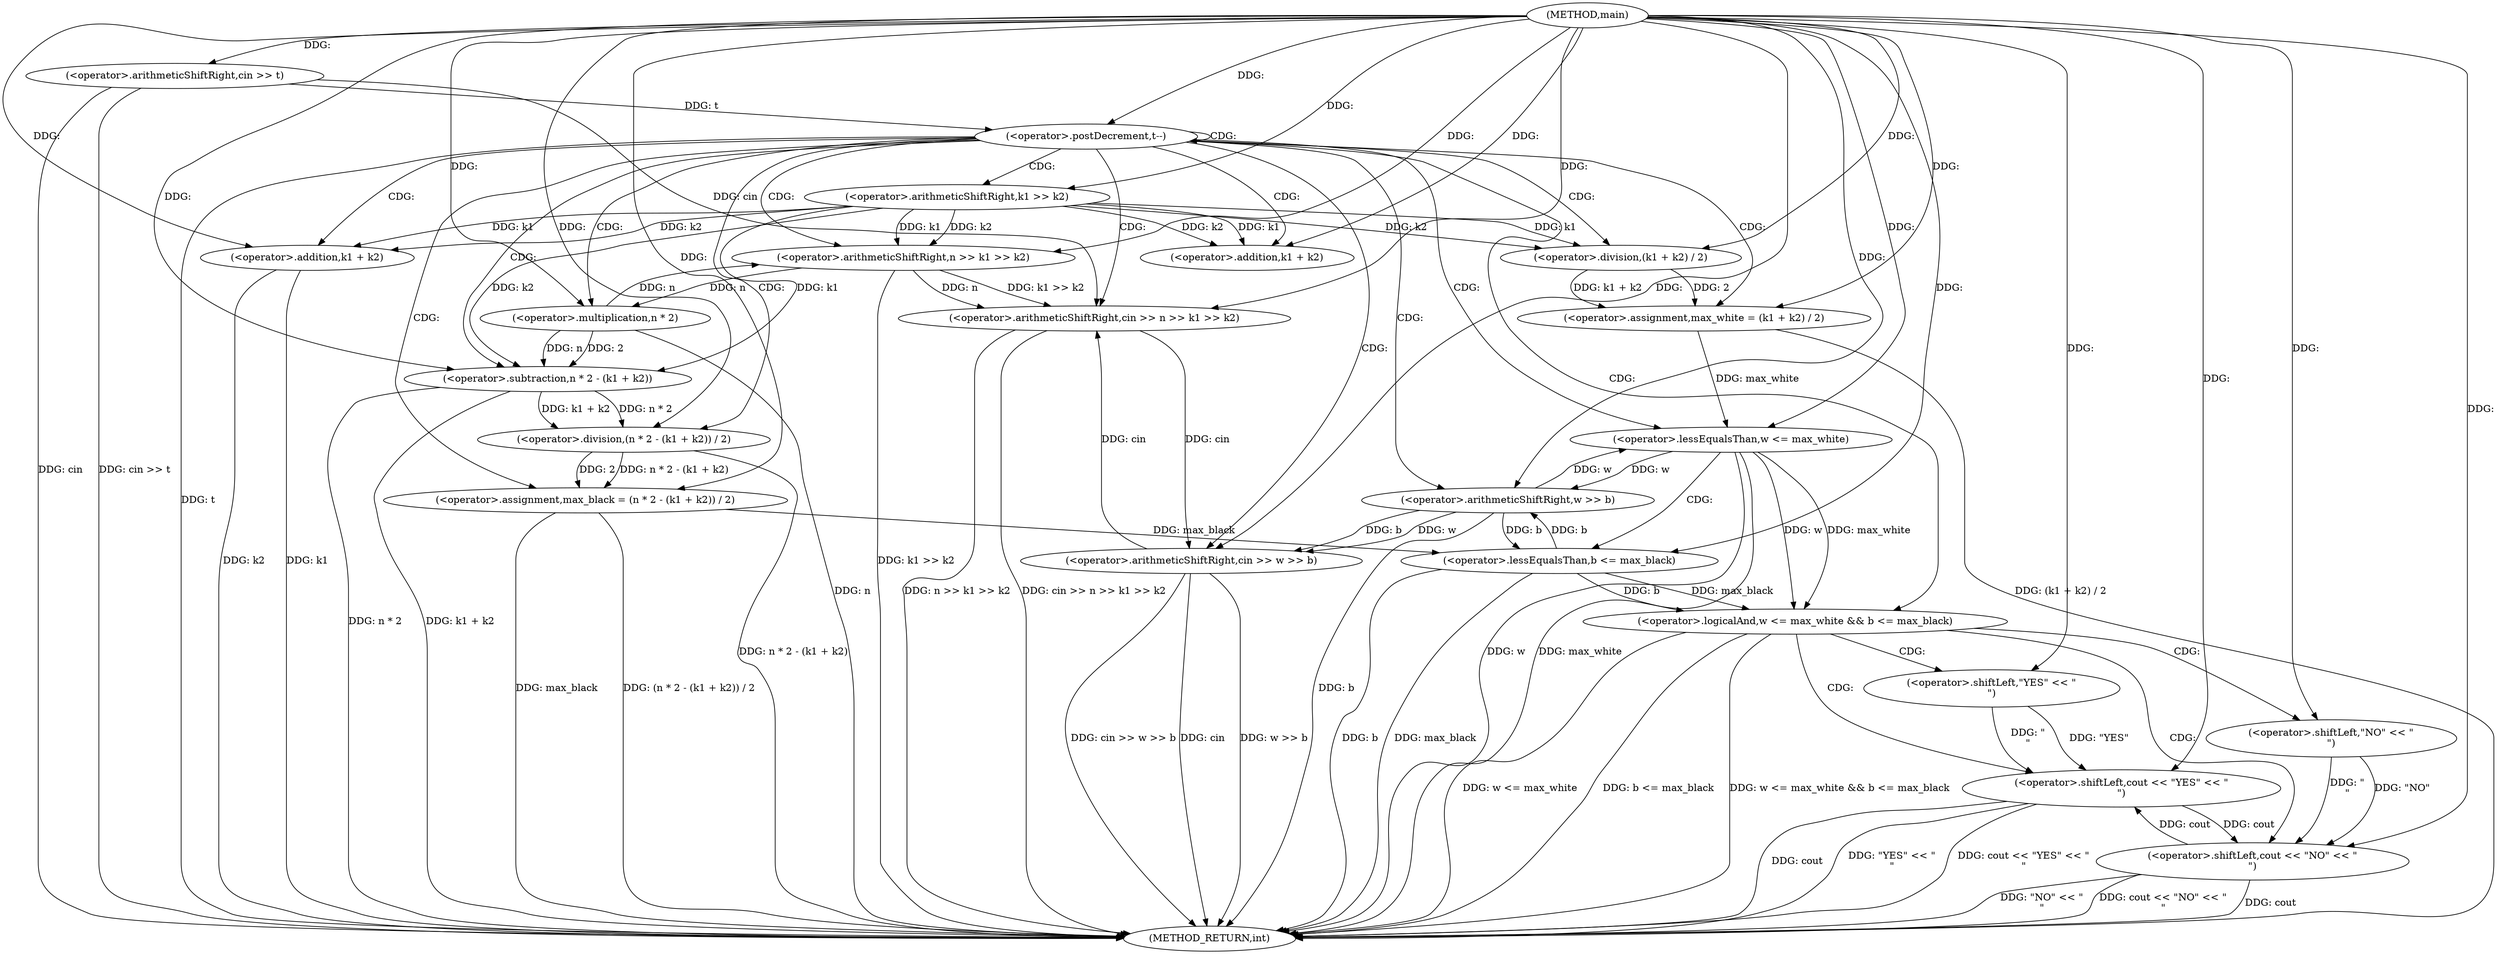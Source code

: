 digraph "main" {  
"1000101" [label = "(METHOD,main)" ]
"1000167" [label = "(METHOD_RETURN,int)" ]
"1000104" [label = "(<operator>.arithmeticShiftRight,cin >> t)" ]
"1000108" [label = "(<operator>.postDecrement,t--)" ]
"1000114" [label = "(<operator>.arithmeticShiftRight,cin >> n >> k1 >> k2)" ]
"1000123" [label = "(<operator>.arithmeticShiftRight,cin >> w >> b)" ]
"1000129" [label = "(<operator>.assignment,max_white = (k1 + k2) / 2)" ]
"1000137" [label = "(<operator>.assignment,max_black = (n * 2 - (k1 + k2)) / 2)" ]
"1000149" [label = "(<operator>.logicalAnd,w <= max_white && b <= max_black)" ]
"1000156" [label = "(<operator>.shiftLeft,cout << \"YES\" << \"\n\")" ]
"1000116" [label = "(<operator>.arithmeticShiftRight,n >> k1 >> k2)" ]
"1000125" [label = "(<operator>.arithmeticShiftRight,w >> b)" ]
"1000131" [label = "(<operator>.division,(k1 + k2) / 2)" ]
"1000139" [label = "(<operator>.division,(n * 2 - (k1 + k2)) / 2)" ]
"1000162" [label = "(<operator>.shiftLeft,cout << \"NO\" << \"\n\")" ]
"1000118" [label = "(<operator>.arithmeticShiftRight,k1 >> k2)" ]
"1000132" [label = "(<operator>.addition,k1 + k2)" ]
"1000140" [label = "(<operator>.subtraction,n * 2 - (k1 + k2))" ]
"1000150" [label = "(<operator>.lessEqualsThan,w <= max_white)" ]
"1000153" [label = "(<operator>.lessEqualsThan,b <= max_black)" ]
"1000158" [label = "(<operator>.shiftLeft,\"YES\" << \"\n\")" ]
"1000141" [label = "(<operator>.multiplication,n * 2)" ]
"1000144" [label = "(<operator>.addition,k1 + k2)" ]
"1000164" [label = "(<operator>.shiftLeft,\"NO\" << \"\n\")" ]
  "1000104" -> "1000167"  [ label = "DDG: cin"] 
  "1000104" -> "1000167"  [ label = "DDG: cin >> t"] 
  "1000108" -> "1000167"  [ label = "DDG: t"] 
  "1000116" -> "1000167"  [ label = "DDG: k1 >> k2"] 
  "1000114" -> "1000167"  [ label = "DDG: n >> k1 >> k2"] 
  "1000114" -> "1000167"  [ label = "DDG: cin >> n >> k1 >> k2"] 
  "1000123" -> "1000167"  [ label = "DDG: cin"] 
  "1000125" -> "1000167"  [ label = "DDG: b"] 
  "1000123" -> "1000167"  [ label = "DDG: w >> b"] 
  "1000123" -> "1000167"  [ label = "DDG: cin >> w >> b"] 
  "1000129" -> "1000167"  [ label = "DDG: (k1 + k2) / 2"] 
  "1000137" -> "1000167"  [ label = "DDG: max_black"] 
  "1000141" -> "1000167"  [ label = "DDG: n"] 
  "1000140" -> "1000167"  [ label = "DDG: n * 2"] 
  "1000144" -> "1000167"  [ label = "DDG: k1"] 
  "1000144" -> "1000167"  [ label = "DDG: k2"] 
  "1000140" -> "1000167"  [ label = "DDG: k1 + k2"] 
  "1000139" -> "1000167"  [ label = "DDG: n * 2 - (k1 + k2)"] 
  "1000137" -> "1000167"  [ label = "DDG: (n * 2 - (k1 + k2)) / 2"] 
  "1000150" -> "1000167"  [ label = "DDG: w"] 
  "1000150" -> "1000167"  [ label = "DDG: max_white"] 
  "1000149" -> "1000167"  [ label = "DDG: w <= max_white"] 
  "1000153" -> "1000167"  [ label = "DDG: b"] 
  "1000153" -> "1000167"  [ label = "DDG: max_black"] 
  "1000149" -> "1000167"  [ label = "DDG: b <= max_black"] 
  "1000149" -> "1000167"  [ label = "DDG: w <= max_white && b <= max_black"] 
  "1000162" -> "1000167"  [ label = "DDG: cout"] 
  "1000162" -> "1000167"  [ label = "DDG: \"NO\" << \"\n\""] 
  "1000162" -> "1000167"  [ label = "DDG: cout << \"NO\" << \"\n\""] 
  "1000156" -> "1000167"  [ label = "DDG: cout"] 
  "1000156" -> "1000167"  [ label = "DDG: \"YES\" << \"\n\""] 
  "1000156" -> "1000167"  [ label = "DDG: cout << \"YES\" << \"\n\""] 
  "1000101" -> "1000104"  [ label = "DDG: "] 
  "1000104" -> "1000108"  [ label = "DDG: t"] 
  "1000101" -> "1000108"  [ label = "DDG: "] 
  "1000131" -> "1000129"  [ label = "DDG: k1 + k2"] 
  "1000131" -> "1000129"  [ label = "DDG: 2"] 
  "1000139" -> "1000137"  [ label = "DDG: 2"] 
  "1000139" -> "1000137"  [ label = "DDG: n * 2 - (k1 + k2)"] 
  "1000104" -> "1000114"  [ label = "DDG: cin"] 
  "1000123" -> "1000114"  [ label = "DDG: cin"] 
  "1000101" -> "1000114"  [ label = "DDG: "] 
  "1000116" -> "1000114"  [ label = "DDG: n"] 
  "1000116" -> "1000114"  [ label = "DDG: k1 >> k2"] 
  "1000114" -> "1000123"  [ label = "DDG: cin"] 
  "1000101" -> "1000123"  [ label = "DDG: "] 
  "1000125" -> "1000123"  [ label = "DDG: b"] 
  "1000125" -> "1000123"  [ label = "DDG: w"] 
  "1000101" -> "1000129"  [ label = "DDG: "] 
  "1000101" -> "1000137"  [ label = "DDG: "] 
  "1000141" -> "1000116"  [ label = "DDG: n"] 
  "1000101" -> "1000116"  [ label = "DDG: "] 
  "1000118" -> "1000116"  [ label = "DDG: k2"] 
  "1000118" -> "1000116"  [ label = "DDG: k1"] 
  "1000150" -> "1000125"  [ label = "DDG: w"] 
  "1000101" -> "1000125"  [ label = "DDG: "] 
  "1000153" -> "1000125"  [ label = "DDG: b"] 
  "1000118" -> "1000131"  [ label = "DDG: k1"] 
  "1000101" -> "1000131"  [ label = "DDG: "] 
  "1000118" -> "1000131"  [ label = "DDG: k2"] 
  "1000140" -> "1000139"  [ label = "DDG: n * 2"] 
  "1000140" -> "1000139"  [ label = "DDG: k1 + k2"] 
  "1000101" -> "1000139"  [ label = "DDG: "] 
  "1000150" -> "1000149"  [ label = "DDG: w"] 
  "1000150" -> "1000149"  [ label = "DDG: max_white"] 
  "1000153" -> "1000149"  [ label = "DDG: max_black"] 
  "1000153" -> "1000149"  [ label = "DDG: b"] 
  "1000162" -> "1000156"  [ label = "DDG: cout"] 
  "1000101" -> "1000156"  [ label = "DDG: "] 
  "1000158" -> "1000156"  [ label = "DDG: \"\n\""] 
  "1000158" -> "1000156"  [ label = "DDG: \"YES\""] 
  "1000101" -> "1000118"  [ label = "DDG: "] 
  "1000118" -> "1000132"  [ label = "DDG: k1"] 
  "1000101" -> "1000132"  [ label = "DDG: "] 
  "1000118" -> "1000132"  [ label = "DDG: k2"] 
  "1000141" -> "1000140"  [ label = "DDG: n"] 
  "1000141" -> "1000140"  [ label = "DDG: 2"] 
  "1000101" -> "1000140"  [ label = "DDG: "] 
  "1000118" -> "1000140"  [ label = "DDG: k2"] 
  "1000118" -> "1000140"  [ label = "DDG: k1"] 
  "1000125" -> "1000150"  [ label = "DDG: w"] 
  "1000101" -> "1000150"  [ label = "DDG: "] 
  "1000129" -> "1000150"  [ label = "DDG: max_white"] 
  "1000125" -> "1000153"  [ label = "DDG: b"] 
  "1000101" -> "1000153"  [ label = "DDG: "] 
  "1000137" -> "1000153"  [ label = "DDG: max_black"] 
  "1000101" -> "1000158"  [ label = "DDG: "] 
  "1000156" -> "1000162"  [ label = "DDG: cout"] 
  "1000101" -> "1000162"  [ label = "DDG: "] 
  "1000164" -> "1000162"  [ label = "DDG: \"NO\""] 
  "1000164" -> "1000162"  [ label = "DDG: \"\n\""] 
  "1000116" -> "1000141"  [ label = "DDG: n"] 
  "1000101" -> "1000141"  [ label = "DDG: "] 
  "1000101" -> "1000144"  [ label = "DDG: "] 
  "1000118" -> "1000144"  [ label = "DDG: k1"] 
  "1000118" -> "1000144"  [ label = "DDG: k2"] 
  "1000101" -> "1000164"  [ label = "DDG: "] 
  "1000108" -> "1000125"  [ label = "CDG: "] 
  "1000108" -> "1000141"  [ label = "CDG: "] 
  "1000108" -> "1000150"  [ label = "CDG: "] 
  "1000108" -> "1000139"  [ label = "CDG: "] 
  "1000108" -> "1000114"  [ label = "CDG: "] 
  "1000108" -> "1000118"  [ label = "CDG: "] 
  "1000108" -> "1000144"  [ label = "CDG: "] 
  "1000108" -> "1000149"  [ label = "CDG: "] 
  "1000108" -> "1000116"  [ label = "CDG: "] 
  "1000108" -> "1000131"  [ label = "CDG: "] 
  "1000108" -> "1000132"  [ label = "CDG: "] 
  "1000108" -> "1000137"  [ label = "CDG: "] 
  "1000108" -> "1000129"  [ label = "CDG: "] 
  "1000108" -> "1000123"  [ label = "CDG: "] 
  "1000108" -> "1000108"  [ label = "CDG: "] 
  "1000108" -> "1000140"  [ label = "CDG: "] 
  "1000149" -> "1000164"  [ label = "CDG: "] 
  "1000149" -> "1000156"  [ label = "CDG: "] 
  "1000149" -> "1000158"  [ label = "CDG: "] 
  "1000149" -> "1000162"  [ label = "CDG: "] 
  "1000150" -> "1000153"  [ label = "CDG: "] 
}
